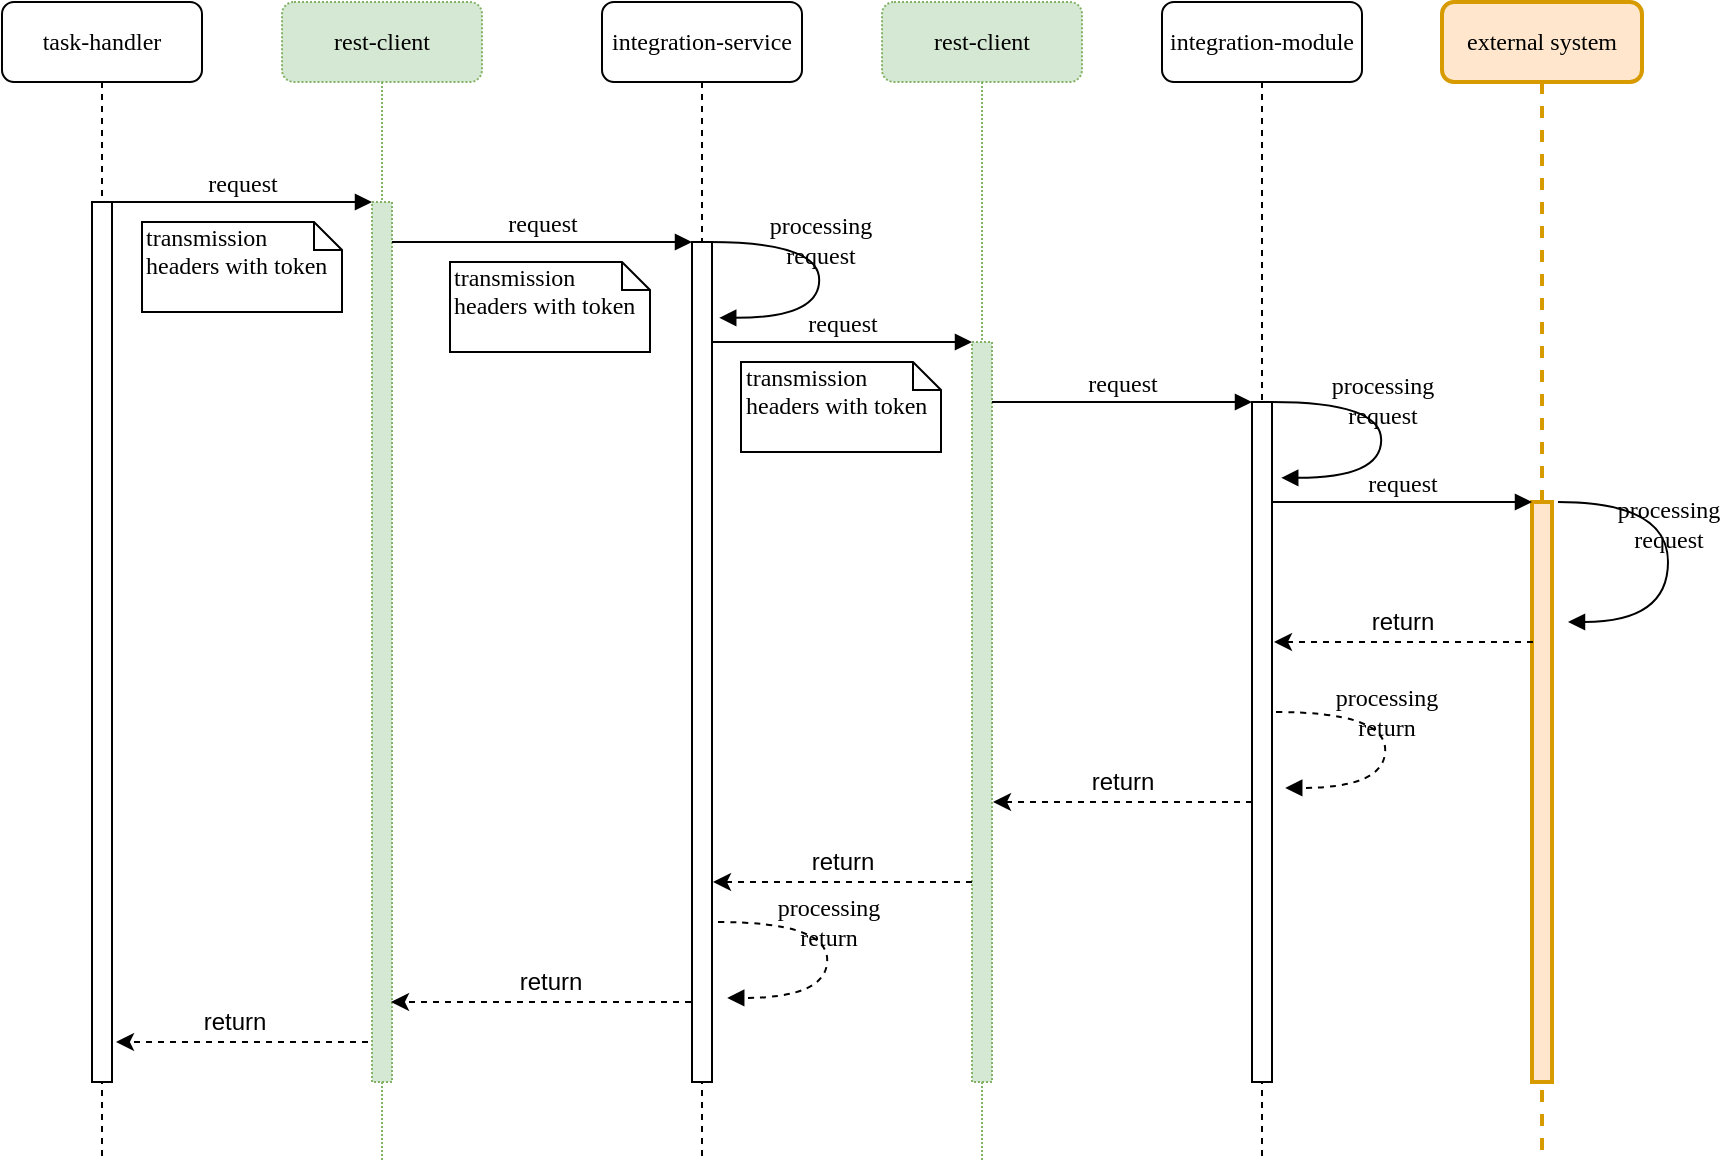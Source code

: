 <mxfile version="13.6.5" type="github">
  <diagram name="Page-1" id="13e1069c-82ec-6db2-03f1-153e76fe0fe0">
    <mxGraphModel dx="1209" dy="663" grid="1" gridSize="10" guides="1" tooltips="1" connect="1" arrows="1" fold="1" page="1" pageScale="1" pageWidth="1100" pageHeight="850" background="#ffffff" math="0" shadow="0">
      <root>
        <mxCell id="0" />
        <mxCell id="1" parent="0" />
        <mxCell id="7baba1c4bc27f4b0-2" value="rest-client" style="shape=umlLifeline;perimeter=lifelinePerimeter;whiteSpace=wrap;html=1;container=1;collapsible=0;recursiveResize=0;outlineConnect=0;rounded=1;shadow=0;comic=0;labelBackgroundColor=none;strokeWidth=1;fontFamily=Verdana;fontSize=12;align=center;dashed=1;dashPattern=1 1;fillColor=#d5e8d4;strokeColor=#82b366;" parent="1" vertex="1">
          <mxGeometry x="240" y="80" width="100" height="580" as="geometry" />
        </mxCell>
        <mxCell id="7baba1c4bc27f4b0-10" value="" style="html=1;points=[];perimeter=orthogonalPerimeter;rounded=0;shadow=0;comic=0;labelBackgroundColor=none;strokeWidth=1;fontFamily=Verdana;fontSize=12;align=center;dashed=1;dashPattern=1 1;fillColor=#d5e8d4;strokeColor=#82b366;" parent="7baba1c4bc27f4b0-2" vertex="1">
          <mxGeometry x="45" y="100" width="10" height="440" as="geometry" />
        </mxCell>
        <mxCell id="7baba1c4bc27f4b0-3" value="integration-service" style="shape=umlLifeline;perimeter=lifelinePerimeter;whiteSpace=wrap;html=1;container=1;collapsible=0;recursiveResize=0;outlineConnect=0;rounded=1;shadow=0;comic=0;labelBackgroundColor=none;strokeWidth=1;fontFamily=Verdana;fontSize=12;align=center;" parent="1" vertex="1">
          <mxGeometry x="400" y="80" width="100" height="580" as="geometry" />
        </mxCell>
        <mxCell id="7baba1c4bc27f4b0-13" value="" style="html=1;points=[];perimeter=orthogonalPerimeter;rounded=0;shadow=0;comic=0;labelBackgroundColor=none;strokeWidth=1;fontFamily=Verdana;fontSize=12;align=center;" parent="7baba1c4bc27f4b0-3" vertex="1">
          <mxGeometry x="45" y="120" width="10" height="420" as="geometry" />
        </mxCell>
        <mxCell id="7baba1c4bc27f4b0-4" value="rest-client" style="shape=umlLifeline;perimeter=lifelinePerimeter;whiteSpace=wrap;html=1;container=1;collapsible=0;recursiveResize=0;outlineConnect=0;rounded=1;shadow=0;comic=0;labelBackgroundColor=none;strokeWidth=1;fontFamily=Verdana;fontSize=12;align=center;dashed=1;dashPattern=1 1;fillColor=#d5e8d4;strokeColor=#82b366;" parent="1" vertex="1">
          <mxGeometry x="540" y="80" width="100" height="580" as="geometry" />
        </mxCell>
        <mxCell id="7baba1c4bc27f4b0-5" value="integration-module" style="shape=umlLifeline;perimeter=lifelinePerimeter;whiteSpace=wrap;html=1;container=1;collapsible=0;recursiveResize=0;outlineConnect=0;rounded=1;shadow=0;comic=0;labelBackgroundColor=none;strokeWidth=1;fontFamily=Verdana;fontSize=12;align=center;" parent="1" vertex="1">
          <mxGeometry x="680" y="80" width="100" height="580" as="geometry" />
        </mxCell>
        <mxCell id="7baba1c4bc27f4b0-6" value="external system" style="shape=umlLifeline;perimeter=lifelinePerimeter;whiteSpace=wrap;html=1;container=1;collapsible=0;recursiveResize=0;outlineConnect=0;rounded=1;shadow=0;comic=0;labelBackgroundColor=none;strokeWidth=2;fontFamily=Verdana;fontSize=12;align=center;fillColor=#ffe6cc;strokeColor=#d79b00;" parent="1" vertex="1">
          <mxGeometry x="820" y="80" width="100" height="580" as="geometry" />
        </mxCell>
        <mxCell id="dT2OPPtHZAP8k42x79-n-5" value="" style="html=1;points=[];perimeter=orthogonalPerimeter;rounded=0;shadow=0;comic=0;labelBackgroundColor=none;strokeWidth=2;fontFamily=Verdana;fontSize=12;align=center;fillColor=#ffe6cc;strokeColor=#d79b00;" vertex="1" parent="7baba1c4bc27f4b0-6">
          <mxGeometry x="45" y="250" width="10" height="290" as="geometry" />
        </mxCell>
        <mxCell id="7baba1c4bc27f4b0-8" value="task-handler" style="shape=umlLifeline;perimeter=lifelinePerimeter;whiteSpace=wrap;html=1;container=1;collapsible=0;recursiveResize=0;outlineConnect=0;rounded=1;shadow=0;comic=0;labelBackgroundColor=none;strokeWidth=1;fontFamily=Verdana;fontSize=12;align=center;" parent="1" vertex="1">
          <mxGeometry x="100" y="80" width="100" height="580" as="geometry" />
        </mxCell>
        <mxCell id="7baba1c4bc27f4b0-9" value="" style="html=1;points=[];perimeter=orthogonalPerimeter;rounded=0;shadow=0;comic=0;labelBackgroundColor=none;strokeWidth=1;fontFamily=Verdana;fontSize=12;align=center;" parent="7baba1c4bc27f4b0-8" vertex="1">
          <mxGeometry x="45" y="100" width="10" height="440" as="geometry" />
        </mxCell>
        <mxCell id="7baba1c4bc27f4b0-16" value="" style="html=1;points=[];perimeter=orthogonalPerimeter;rounded=0;shadow=0;comic=0;labelBackgroundColor=none;strokeWidth=1;fontFamily=Verdana;fontSize=12;align=center;dashed=1;dashPattern=1 1;fillColor=#d5e8d4;strokeColor=#82b366;" parent="1" vertex="1">
          <mxGeometry x="585" y="250" width="10" height="370" as="geometry" />
        </mxCell>
        <mxCell id="7baba1c4bc27f4b0-17" value="request" style="html=1;verticalAlign=bottom;endArrow=block;labelBackgroundColor=none;fontFamily=Verdana;fontSize=12;edgeStyle=elbowEdgeStyle;elbow=vertical;" parent="1" edge="1">
          <mxGeometry relative="1" as="geometry">
            <mxPoint x="455" y="250" as="sourcePoint" />
            <Array as="points">
              <mxPoint x="460" y="250" />
            </Array>
            <mxPoint x="585" y="250" as="targetPoint" />
          </mxGeometry>
        </mxCell>
        <mxCell id="7baba1c4bc27f4b0-19" value="" style="html=1;points=[];perimeter=orthogonalPerimeter;rounded=0;shadow=0;comic=0;labelBackgroundColor=none;strokeWidth=1;fontFamily=Verdana;fontSize=12;align=center;" parent="1" vertex="1">
          <mxGeometry x="725" y="280" width="10" height="340" as="geometry" />
        </mxCell>
        <mxCell id="7baba1c4bc27f4b0-11" value="request" style="html=1;verticalAlign=bottom;endArrow=block;entryX=0;entryY=0;labelBackgroundColor=none;fontFamily=Verdana;fontSize=12;edgeStyle=elbowEdgeStyle;elbow=vertical;" parent="1" source="7baba1c4bc27f4b0-9" target="7baba1c4bc27f4b0-10" edge="1">
          <mxGeometry relative="1" as="geometry">
            <mxPoint x="220" y="190" as="sourcePoint" />
          </mxGeometry>
        </mxCell>
        <mxCell id="7baba1c4bc27f4b0-14" value="request" style="html=1;verticalAlign=bottom;endArrow=block;entryX=0;entryY=0;labelBackgroundColor=none;fontFamily=Verdana;fontSize=12;edgeStyle=elbowEdgeStyle;elbow=vertical;" parent="1" source="7baba1c4bc27f4b0-10" target="7baba1c4bc27f4b0-13" edge="1">
          <mxGeometry relative="1" as="geometry">
            <mxPoint x="370" y="200" as="sourcePoint" />
          </mxGeometry>
        </mxCell>
        <mxCell id="7baba1c4bc27f4b0-40" value="transmission headers with token" style="shape=note;whiteSpace=wrap;html=1;size=14;verticalAlign=top;align=left;spacingTop=-6;rounded=0;shadow=0;comic=0;labelBackgroundColor=none;strokeWidth=1;fontFamily=Verdana;fontSize=12" parent="1" vertex="1">
          <mxGeometry x="170" y="190" width="100" height="45" as="geometry" />
        </mxCell>
        <mxCell id="dT2OPPtHZAP8k42x79-n-1" value="processing&lt;br&gt;request" style="html=1;verticalAlign=bottom;endArrow=block;labelBackgroundColor=none;fontFamily=Verdana;fontSize=12;elbow=vertical;edgeStyle=orthogonalEdgeStyle;curved=1;entryX=1;entryY=0.286;entryPerimeter=0;exitX=1.038;exitY=0.345;exitPerimeter=0;" edge="1" parent="1">
          <mxGeometry relative="1" as="geometry">
            <mxPoint x="454.0" y="200.0" as="sourcePoint" />
            <mxPoint x="458.62" y="237.92" as="targetPoint" />
            <Array as="points">
              <mxPoint x="508.62" y="199.9" />
              <mxPoint x="508.62" y="237.9" />
            </Array>
          </mxGeometry>
        </mxCell>
        <mxCell id="dT2OPPtHZAP8k42x79-n-2" value="request" style="html=1;verticalAlign=bottom;endArrow=block;labelBackgroundColor=none;fontFamily=Verdana;fontSize=12;edgeStyle=elbowEdgeStyle;elbow=vertical;" edge="1" parent="1">
          <mxGeometry relative="1" as="geometry">
            <mxPoint x="595" y="280" as="sourcePoint" />
            <Array as="points">
              <mxPoint x="600" y="280" />
            </Array>
            <mxPoint x="725" y="280" as="targetPoint" />
          </mxGeometry>
        </mxCell>
        <mxCell id="dT2OPPtHZAP8k42x79-n-3" value="processing&lt;br&gt;request" style="html=1;verticalAlign=bottom;endArrow=block;labelBackgroundColor=none;fontFamily=Verdana;fontSize=12;elbow=vertical;edgeStyle=orthogonalEdgeStyle;curved=1;entryX=1;entryY=0.286;entryPerimeter=0;exitX=1.038;exitY=0.345;exitPerimeter=0;" edge="1" parent="1">
          <mxGeometry relative="1" as="geometry">
            <mxPoint x="735" y="280" as="sourcePoint" />
            <mxPoint x="739.62" y="317.92" as="targetPoint" />
            <Array as="points">
              <mxPoint x="789.62" y="279.9" />
              <mxPoint x="789.62" y="317.9" />
            </Array>
          </mxGeometry>
        </mxCell>
        <mxCell id="dT2OPPtHZAP8k42x79-n-4" value="request" style="html=1;verticalAlign=bottom;endArrow=block;labelBackgroundColor=none;fontFamily=Verdana;fontSize=12;edgeStyle=elbowEdgeStyle;elbow=vertical;" edge="1" parent="1">
          <mxGeometry relative="1" as="geometry">
            <mxPoint x="735" y="330" as="sourcePoint" />
            <Array as="points">
              <mxPoint x="740" y="330" />
            </Array>
            <mxPoint x="865" y="330" as="targetPoint" />
          </mxGeometry>
        </mxCell>
        <mxCell id="dT2OPPtHZAP8k42x79-n-6" value="processing&lt;br&gt;request" style="html=1;verticalAlign=bottom;endArrow=block;labelBackgroundColor=none;fontFamily=Verdana;fontSize=12;elbow=vertical;edgeStyle=orthogonalEdgeStyle;curved=1;exitX=1.038;exitY=0.345;exitPerimeter=0;" edge="1" parent="1">
          <mxGeometry relative="1" as="geometry">
            <mxPoint x="878" y="330" as="sourcePoint" />
            <mxPoint x="883" y="390" as="targetPoint" />
            <Array as="points">
              <mxPoint x="933" y="330" />
              <mxPoint x="933" y="390" />
              <mxPoint x="883" y="390" />
            </Array>
          </mxGeometry>
        </mxCell>
        <mxCell id="dT2OPPtHZAP8k42x79-n-8" value="" style="endArrow=classic;html=1;dashed=1;" edge="1" parent="1">
          <mxGeometry width="50" height="50" relative="1" as="geometry">
            <mxPoint x="865.5" y="400" as="sourcePoint" />
            <mxPoint x="736" y="400" as="targetPoint" />
          </mxGeometry>
        </mxCell>
        <mxCell id="dT2OPPtHZAP8k42x79-n-9" value="return" style="text;html=1;align=center;verticalAlign=middle;resizable=0;points=[];autosize=1;" vertex="1" parent="1">
          <mxGeometry x="775" y="380" width="50" height="20" as="geometry" />
        </mxCell>
        <mxCell id="dT2OPPtHZAP8k42x79-n-11" value="" style="endArrow=classic;html=1;dashed=1;" edge="1" parent="1">
          <mxGeometry width="50" height="50" relative="1" as="geometry">
            <mxPoint x="725" y="480" as="sourcePoint" />
            <mxPoint x="595.5" y="480" as="targetPoint" />
          </mxGeometry>
        </mxCell>
        <mxCell id="dT2OPPtHZAP8k42x79-n-12" value="return" style="text;html=1;align=center;verticalAlign=middle;resizable=0;points=[];autosize=1;" vertex="1" parent="1">
          <mxGeometry x="634.5" y="460" width="50" height="20" as="geometry" />
        </mxCell>
        <mxCell id="dT2OPPtHZAP8k42x79-n-13" value="" style="endArrow=classic;html=1;dashed=1;" edge="1" parent="1">
          <mxGeometry width="50" height="50" relative="1" as="geometry">
            <mxPoint x="585" y="520" as="sourcePoint" />
            <mxPoint x="455.5" y="520" as="targetPoint" />
          </mxGeometry>
        </mxCell>
        <mxCell id="dT2OPPtHZAP8k42x79-n-14" value="return" style="text;html=1;align=center;verticalAlign=middle;resizable=0;points=[];autosize=1;" vertex="1" parent="1">
          <mxGeometry x="494.5" y="500" width="50" height="20" as="geometry" />
        </mxCell>
        <mxCell id="dT2OPPtHZAP8k42x79-n-16" value="" style="endArrow=classic;html=1;dashed=1;" edge="1" parent="1">
          <mxGeometry width="50" height="50" relative="1" as="geometry">
            <mxPoint x="444.5" y="580" as="sourcePoint" />
            <mxPoint x="294.5" y="580" as="targetPoint" />
          </mxGeometry>
        </mxCell>
        <mxCell id="dT2OPPtHZAP8k42x79-n-17" value="return" style="text;html=1;align=center;verticalAlign=middle;resizable=0;points=[];autosize=1;" vertex="1" parent="1">
          <mxGeometry x="349" y="560" width="50" height="20" as="geometry" />
        </mxCell>
        <mxCell id="dT2OPPtHZAP8k42x79-n-18" value="processing&lt;br&gt;return" style="html=1;verticalAlign=bottom;endArrow=block;labelBackgroundColor=none;fontFamily=Verdana;fontSize=12;elbow=vertical;edgeStyle=orthogonalEdgeStyle;curved=1;entryX=1;entryY=0.286;entryPerimeter=0;exitX=1.038;exitY=0.345;exitPerimeter=0;dashed=1;" edge="1" parent="1">
          <mxGeometry relative="1" as="geometry">
            <mxPoint x="458" y="540.04" as="sourcePoint" />
            <mxPoint x="462.62" y="577.96" as="targetPoint" />
            <Array as="points">
              <mxPoint x="512.62" y="539.94" />
              <mxPoint x="512.62" y="577.94" />
            </Array>
          </mxGeometry>
        </mxCell>
        <mxCell id="dT2OPPtHZAP8k42x79-n-19" value="" style="endArrow=classic;html=1;dashed=1;" edge="1" parent="1">
          <mxGeometry width="50" height="50" relative="1" as="geometry">
            <mxPoint x="283" y="600" as="sourcePoint" />
            <mxPoint x="157" y="600" as="targetPoint" />
          </mxGeometry>
        </mxCell>
        <mxCell id="dT2OPPtHZAP8k42x79-n-20" value="return" style="text;html=1;align=center;verticalAlign=middle;resizable=0;points=[];autosize=1;" vertex="1" parent="1">
          <mxGeometry x="190.5" y="580" width="50" height="20" as="geometry" />
        </mxCell>
        <mxCell id="dT2OPPtHZAP8k42x79-n-21" value="processing&lt;br&gt;return" style="html=1;verticalAlign=bottom;endArrow=block;labelBackgroundColor=none;fontFamily=Verdana;fontSize=12;elbow=vertical;edgeStyle=orthogonalEdgeStyle;curved=1;entryX=1;entryY=0.286;entryPerimeter=0;exitX=1.038;exitY=0.345;exitPerimeter=0;dashed=1;" edge="1" parent="1">
          <mxGeometry relative="1" as="geometry">
            <mxPoint x="737" y="435.04" as="sourcePoint" />
            <mxPoint x="741.62" y="472.96" as="targetPoint" />
            <Array as="points">
              <mxPoint x="791.62" y="434.94" />
              <mxPoint x="791.62" y="472.94" />
            </Array>
          </mxGeometry>
        </mxCell>
        <mxCell id="dT2OPPtHZAP8k42x79-n-26" value="transmission headers with token" style="shape=note;whiteSpace=wrap;html=1;size=14;verticalAlign=top;align=left;spacingTop=-6;rounded=0;shadow=0;comic=0;labelBackgroundColor=none;strokeWidth=1;fontFamily=Verdana;fontSize=12" vertex="1" parent="1">
          <mxGeometry x="324" y="210" width="100" height="45" as="geometry" />
        </mxCell>
        <mxCell id="dT2OPPtHZAP8k42x79-n-27" value="transmission headers with token" style="shape=note;whiteSpace=wrap;html=1;size=14;verticalAlign=top;align=left;spacingTop=-6;rounded=0;shadow=0;comic=0;labelBackgroundColor=none;strokeWidth=1;fontFamily=Verdana;fontSize=12" vertex="1" parent="1">
          <mxGeometry x="469.5" y="260" width="100" height="45" as="geometry" />
        </mxCell>
      </root>
    </mxGraphModel>
  </diagram>
</mxfile>
